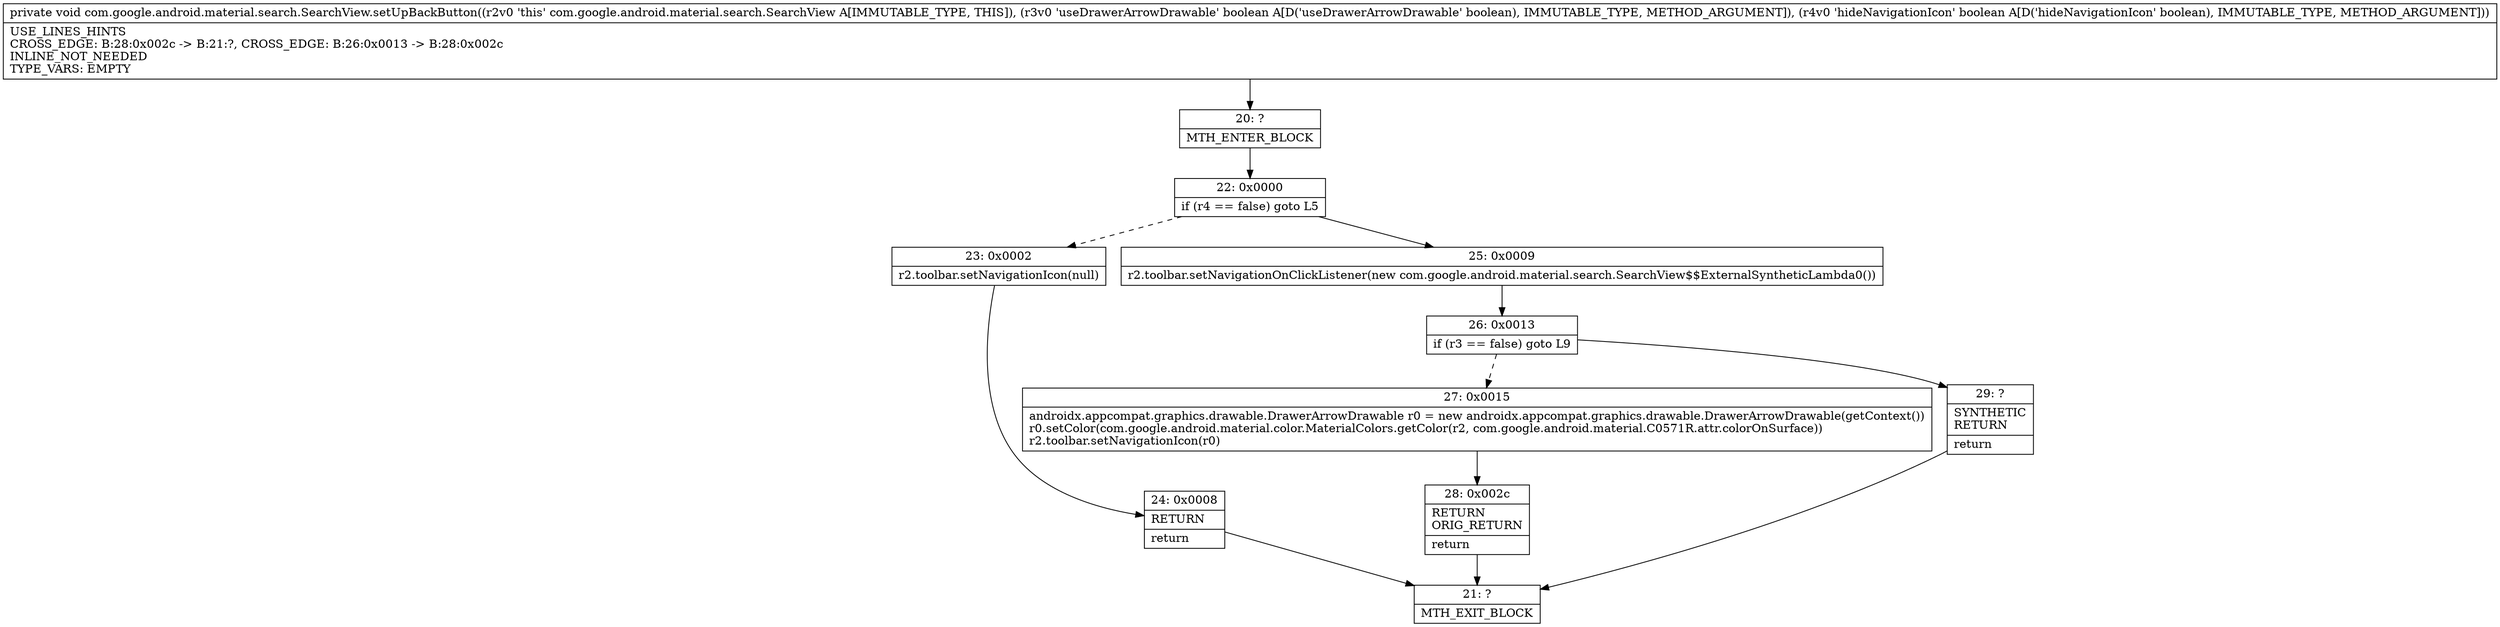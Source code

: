 digraph "CFG forcom.google.android.material.search.SearchView.setUpBackButton(ZZ)V" {
Node_20 [shape=record,label="{20\:\ ?|MTH_ENTER_BLOCK\l}"];
Node_22 [shape=record,label="{22\:\ 0x0000|if (r4 == false) goto L5\l}"];
Node_23 [shape=record,label="{23\:\ 0x0002|r2.toolbar.setNavigationIcon(null)\l}"];
Node_24 [shape=record,label="{24\:\ 0x0008|RETURN\l|return\l}"];
Node_21 [shape=record,label="{21\:\ ?|MTH_EXIT_BLOCK\l}"];
Node_25 [shape=record,label="{25\:\ 0x0009|r2.toolbar.setNavigationOnClickListener(new com.google.android.material.search.SearchView$$ExternalSyntheticLambda0())\l}"];
Node_26 [shape=record,label="{26\:\ 0x0013|if (r3 == false) goto L9\l}"];
Node_27 [shape=record,label="{27\:\ 0x0015|androidx.appcompat.graphics.drawable.DrawerArrowDrawable r0 = new androidx.appcompat.graphics.drawable.DrawerArrowDrawable(getContext())\lr0.setColor(com.google.android.material.color.MaterialColors.getColor(r2, com.google.android.material.C0571R.attr.colorOnSurface))\lr2.toolbar.setNavigationIcon(r0)\l}"];
Node_28 [shape=record,label="{28\:\ 0x002c|RETURN\lORIG_RETURN\l|return\l}"];
Node_29 [shape=record,label="{29\:\ ?|SYNTHETIC\lRETURN\l|return\l}"];
MethodNode[shape=record,label="{private void com.google.android.material.search.SearchView.setUpBackButton((r2v0 'this' com.google.android.material.search.SearchView A[IMMUTABLE_TYPE, THIS]), (r3v0 'useDrawerArrowDrawable' boolean A[D('useDrawerArrowDrawable' boolean), IMMUTABLE_TYPE, METHOD_ARGUMENT]), (r4v0 'hideNavigationIcon' boolean A[D('hideNavigationIcon' boolean), IMMUTABLE_TYPE, METHOD_ARGUMENT]))  | USE_LINES_HINTS\lCROSS_EDGE: B:28:0x002c \-\> B:21:?, CROSS_EDGE: B:26:0x0013 \-\> B:28:0x002c\lINLINE_NOT_NEEDED\lTYPE_VARS: EMPTY\l}"];
MethodNode -> Node_20;Node_20 -> Node_22;
Node_22 -> Node_23[style=dashed];
Node_22 -> Node_25;
Node_23 -> Node_24;
Node_24 -> Node_21;
Node_25 -> Node_26;
Node_26 -> Node_27[style=dashed];
Node_26 -> Node_29;
Node_27 -> Node_28;
Node_28 -> Node_21;
Node_29 -> Node_21;
}

